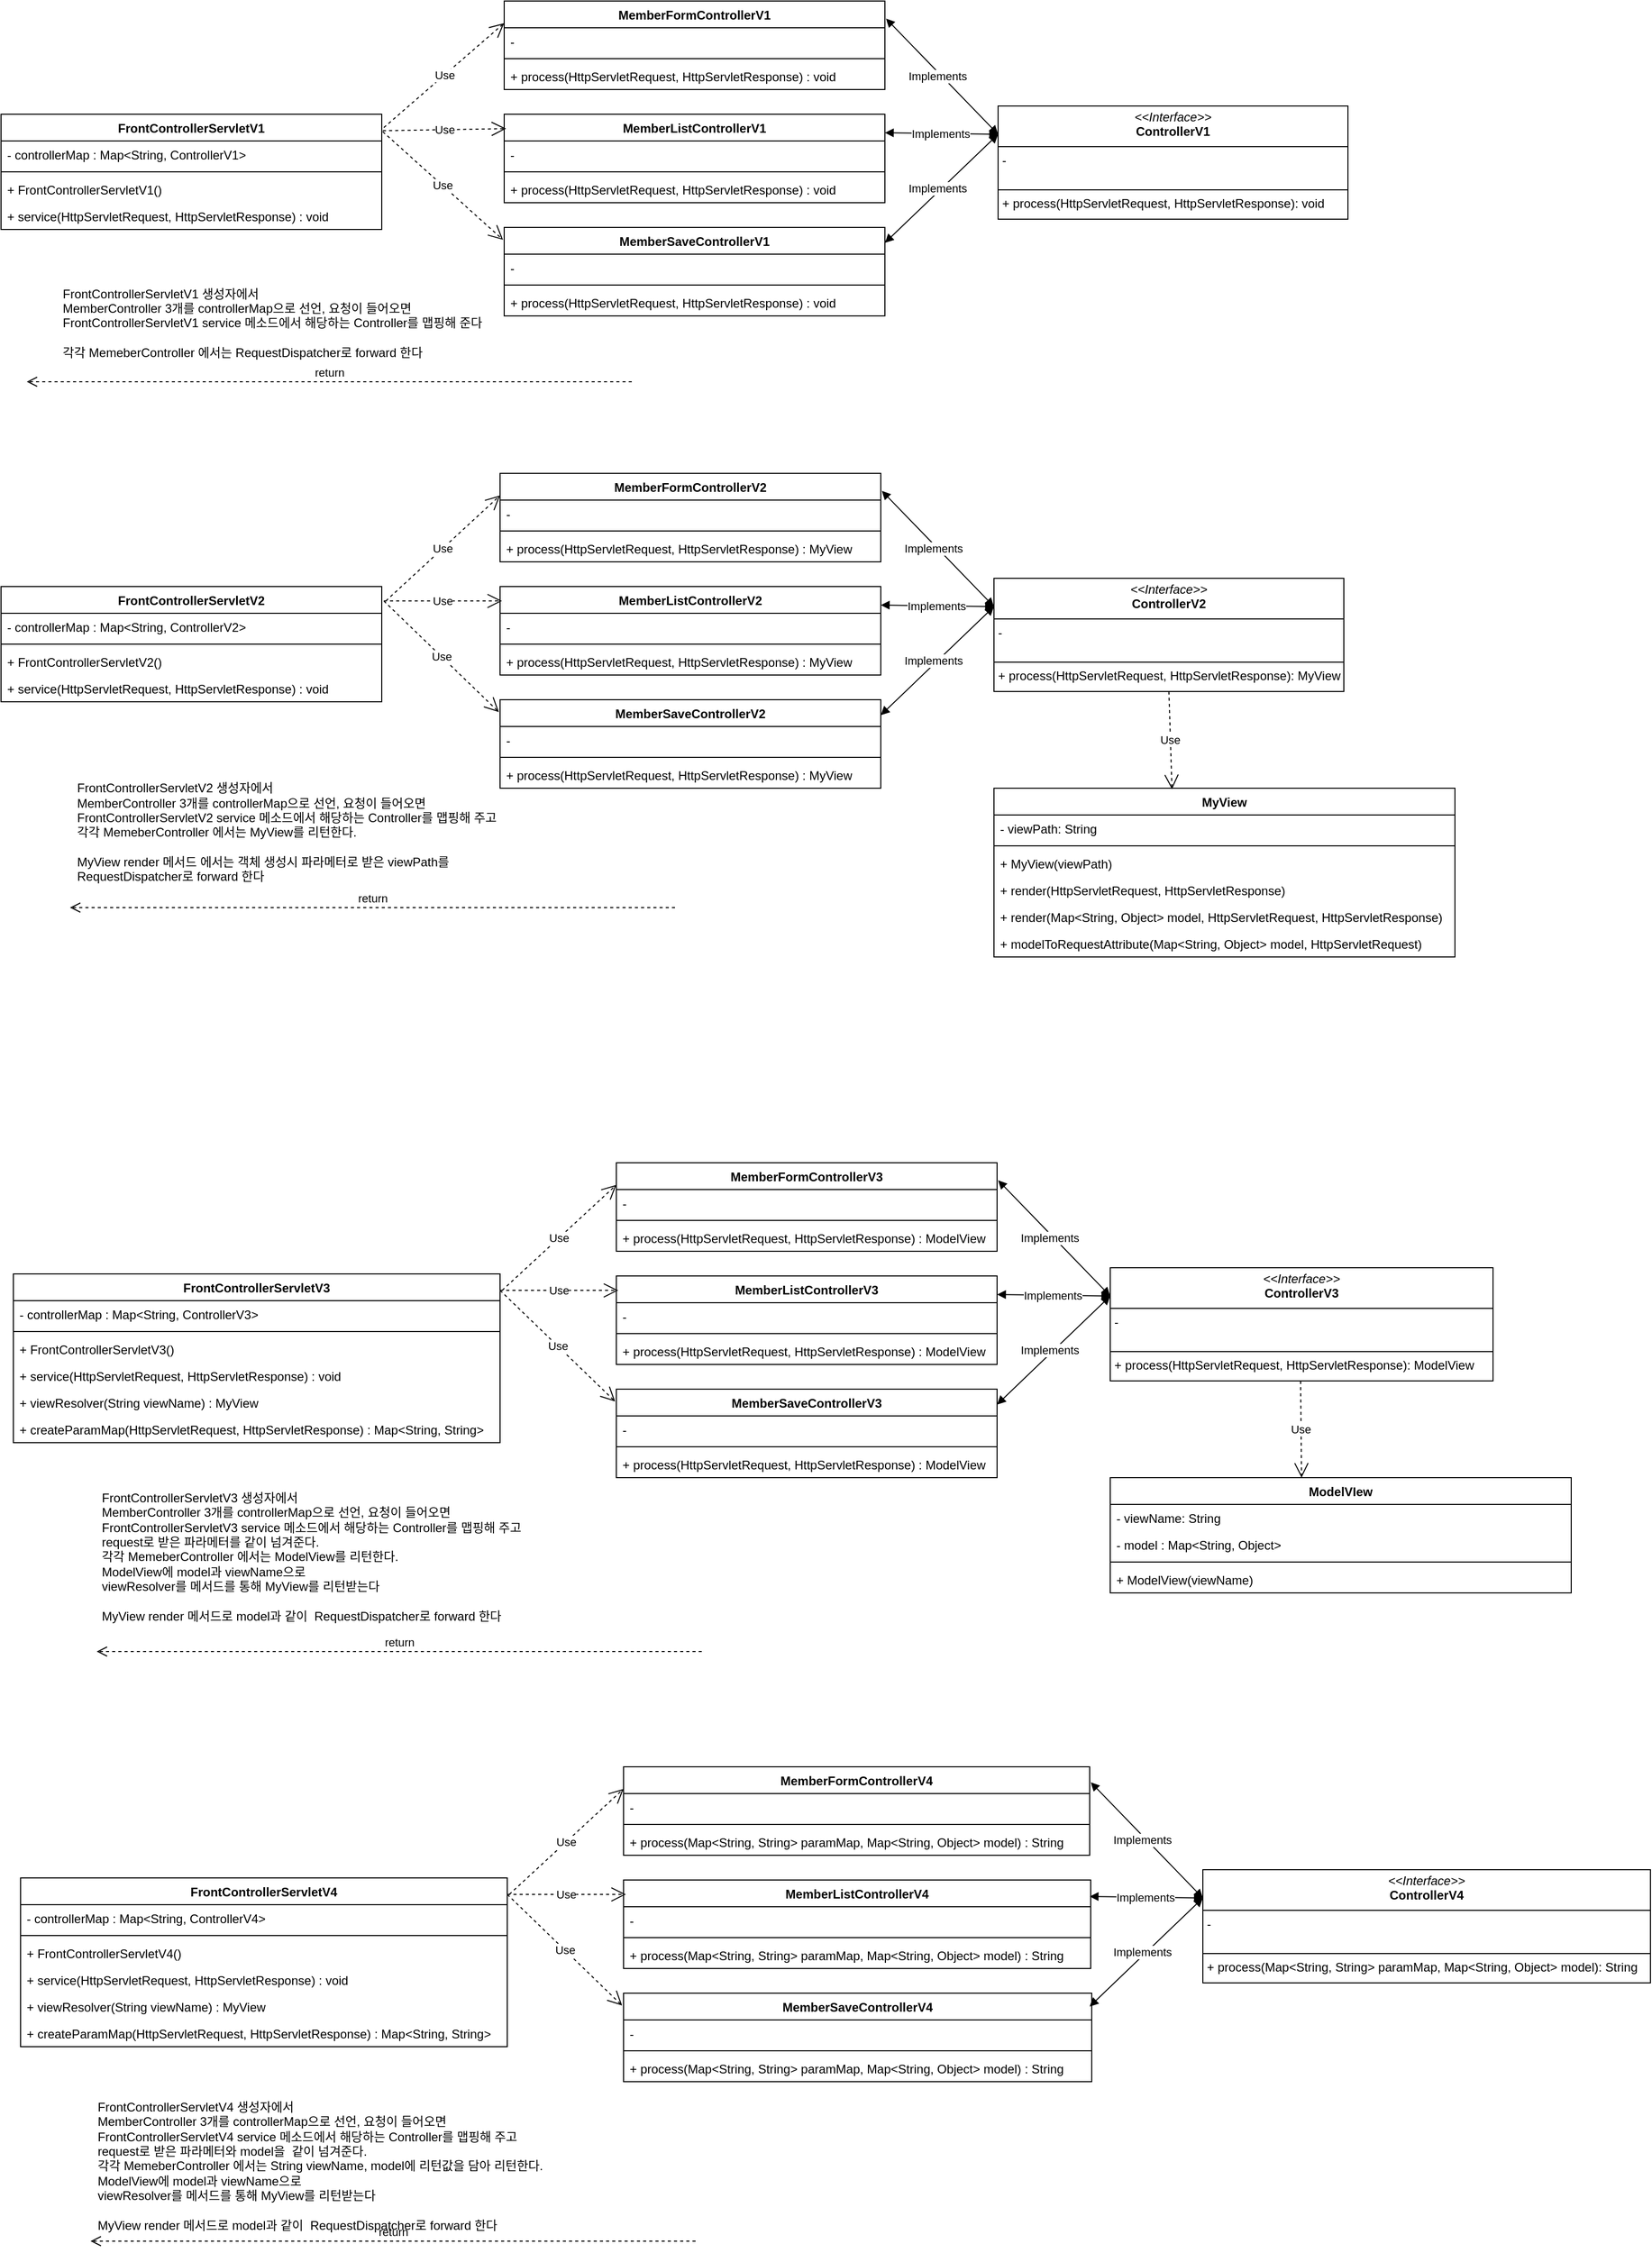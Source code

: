 <mxfile version="24.7.14">
  <diagram id="C5RBs43oDa-KdzZeNtuy" name="Page-1">
    <mxGraphModel dx="1434" dy="785" grid="0" gridSize="10" guides="1" tooltips="1" connect="1" arrows="1" fold="1" page="1" pageScale="1" pageWidth="827" pageHeight="1169" math="0" shadow="0">
      <root>
        <mxCell id="WIyWlLk6GJQsqaUBKTNV-0" />
        <mxCell id="WIyWlLk6GJQsqaUBKTNV-1" parent="WIyWlLk6GJQsqaUBKTNV-0" />
        <mxCell id="6cggbh9Jsr4U8usKFyKE-6" value="FrontControllerServletV1" style="swimlane;fontStyle=1;align=center;verticalAlign=top;childLayout=stackLayout;horizontal=1;startSize=26;horizontalStack=0;resizeParent=1;resizeParentMax=0;resizeLast=0;collapsible=1;marginBottom=0;whiteSpace=wrap;html=1;" vertex="1" parent="WIyWlLk6GJQsqaUBKTNV-1">
          <mxGeometry x="52" y="180" width="370" height="112" as="geometry" />
        </mxCell>
        <mxCell id="6cggbh9Jsr4U8usKFyKE-7" value="&lt;span style=&quot;text-wrap: nowrap;&quot;&gt;- controllerMap : Map&amp;lt;String, ControllerV1&amp;gt;&lt;/span&gt;" style="text;strokeColor=none;fillColor=none;align=left;verticalAlign=top;spacingLeft=4;spacingRight=4;overflow=hidden;rotatable=0;points=[[0,0.5],[1,0.5]];portConstraint=eastwest;whiteSpace=wrap;html=1;" vertex="1" parent="6cggbh9Jsr4U8usKFyKE-6">
          <mxGeometry y="26" width="370" height="26" as="geometry" />
        </mxCell>
        <mxCell id="6cggbh9Jsr4U8usKFyKE-8" value="" style="line;strokeWidth=1;fillColor=none;align=left;verticalAlign=middle;spacingTop=-1;spacingLeft=3;spacingRight=3;rotatable=0;labelPosition=right;points=[];portConstraint=eastwest;strokeColor=inherit;" vertex="1" parent="6cggbh9Jsr4U8usKFyKE-6">
          <mxGeometry y="52" width="370" height="8" as="geometry" />
        </mxCell>
        <mxCell id="6cggbh9Jsr4U8usKFyKE-11" value="&lt;span style=&quot;text-wrap: nowrap;&quot;&gt;+ FrontControllerServletV1()&lt;/span&gt;" style="text;strokeColor=none;fillColor=none;align=left;verticalAlign=top;spacingLeft=4;spacingRight=4;overflow=hidden;rotatable=0;points=[[0,0.5],[1,0.5]];portConstraint=eastwest;whiteSpace=wrap;html=1;" vertex="1" parent="6cggbh9Jsr4U8usKFyKE-6">
          <mxGeometry y="60" width="370" height="26" as="geometry" />
        </mxCell>
        <mxCell id="6cggbh9Jsr4U8usKFyKE-9" value="+ service(HttpServletRequest, HttpServletResponse) : void" style="text;strokeColor=none;fillColor=none;align=left;verticalAlign=top;spacingLeft=4;spacingRight=4;overflow=hidden;rotatable=0;points=[[0,0.5],[1,0.5]];portConstraint=eastwest;whiteSpace=wrap;html=1;" vertex="1" parent="6cggbh9Jsr4U8usKFyKE-6">
          <mxGeometry y="86" width="370" height="26" as="geometry" />
        </mxCell>
        <mxCell id="6cggbh9Jsr4U8usKFyKE-18" value="&lt;p style=&quot;margin:0px;margin-top:4px;text-align:center;&quot;&gt;&lt;i&gt;&amp;lt;&amp;lt;Interface&amp;gt;&amp;gt;&lt;/i&gt;&lt;br&gt;&lt;b&gt;ControllerV1&lt;/b&gt;&lt;/p&gt;&lt;hr size=&quot;1&quot; style=&quot;border-style:solid;&quot;&gt;&lt;p style=&quot;margin:0px;margin-left:4px;&quot;&gt;-&amp;nbsp;&lt;br&gt;&lt;br&gt;&lt;/p&gt;&lt;hr size=&quot;1&quot; style=&quot;border-style:solid;&quot;&gt;&lt;p style=&quot;margin:0px;margin-left:4px;&quot;&gt;+ process(HttpServletRequest, HttpServletResponse): void&lt;br&gt;&lt;/p&gt;" style="verticalAlign=top;align=left;overflow=fill;html=1;whiteSpace=wrap;" vertex="1" parent="WIyWlLk6GJQsqaUBKTNV-1">
          <mxGeometry x="1021" y="172" width="340" height="110" as="geometry" />
        </mxCell>
        <mxCell id="6cggbh9Jsr4U8usKFyKE-19" value="MemberFormControllerV1" style="swimlane;fontStyle=1;align=center;verticalAlign=top;childLayout=stackLayout;horizontal=1;startSize=26;horizontalStack=0;resizeParent=1;resizeParentMax=0;resizeLast=0;collapsible=1;marginBottom=0;whiteSpace=wrap;html=1;" vertex="1" parent="WIyWlLk6GJQsqaUBKTNV-1">
          <mxGeometry x="541" y="70" width="370" height="86" as="geometry" />
        </mxCell>
        <mxCell id="6cggbh9Jsr4U8usKFyKE-20" value="&lt;span style=&quot;text-wrap: nowrap;&quot;&gt;-&amp;nbsp;&lt;/span&gt;" style="text;strokeColor=none;fillColor=none;align=left;verticalAlign=top;spacingLeft=4;spacingRight=4;overflow=hidden;rotatable=0;points=[[0,0.5],[1,0.5]];portConstraint=eastwest;whiteSpace=wrap;html=1;" vertex="1" parent="6cggbh9Jsr4U8usKFyKE-19">
          <mxGeometry y="26" width="370" height="26" as="geometry" />
        </mxCell>
        <mxCell id="6cggbh9Jsr4U8usKFyKE-21" value="" style="line;strokeWidth=1;fillColor=none;align=left;verticalAlign=middle;spacingTop=-1;spacingLeft=3;spacingRight=3;rotatable=0;labelPosition=right;points=[];portConstraint=eastwest;strokeColor=inherit;" vertex="1" parent="6cggbh9Jsr4U8usKFyKE-19">
          <mxGeometry y="52" width="370" height="8" as="geometry" />
        </mxCell>
        <mxCell id="6cggbh9Jsr4U8usKFyKE-23" value="+ process(HttpServletRequest, HttpServletResponse) : void" style="text;strokeColor=none;fillColor=none;align=left;verticalAlign=top;spacingLeft=4;spacingRight=4;overflow=hidden;rotatable=0;points=[[0,0.5],[1,0.5]];portConstraint=eastwest;whiteSpace=wrap;html=1;" vertex="1" parent="6cggbh9Jsr4U8usKFyKE-19">
          <mxGeometry y="60" width="370" height="26" as="geometry" />
        </mxCell>
        <mxCell id="6cggbh9Jsr4U8usKFyKE-28" value="MemberListControllerV1" style="swimlane;fontStyle=1;align=center;verticalAlign=top;childLayout=stackLayout;horizontal=1;startSize=26;horizontalStack=0;resizeParent=1;resizeParentMax=0;resizeLast=0;collapsible=1;marginBottom=0;whiteSpace=wrap;html=1;" vertex="1" parent="WIyWlLk6GJQsqaUBKTNV-1">
          <mxGeometry x="541" y="180" width="370" height="86" as="geometry" />
        </mxCell>
        <mxCell id="6cggbh9Jsr4U8usKFyKE-29" value="&lt;span style=&quot;text-wrap: nowrap;&quot;&gt;-&amp;nbsp;&lt;/span&gt;" style="text;strokeColor=none;fillColor=none;align=left;verticalAlign=top;spacingLeft=4;spacingRight=4;overflow=hidden;rotatable=0;points=[[0,0.5],[1,0.5]];portConstraint=eastwest;whiteSpace=wrap;html=1;" vertex="1" parent="6cggbh9Jsr4U8usKFyKE-28">
          <mxGeometry y="26" width="370" height="26" as="geometry" />
        </mxCell>
        <mxCell id="6cggbh9Jsr4U8usKFyKE-30" value="" style="line;strokeWidth=1;fillColor=none;align=left;verticalAlign=middle;spacingTop=-1;spacingLeft=3;spacingRight=3;rotatable=0;labelPosition=right;points=[];portConstraint=eastwest;strokeColor=inherit;" vertex="1" parent="6cggbh9Jsr4U8usKFyKE-28">
          <mxGeometry y="52" width="370" height="8" as="geometry" />
        </mxCell>
        <mxCell id="6cggbh9Jsr4U8usKFyKE-31" value="+ process(HttpServletRequest, HttpServletResponse) : void" style="text;strokeColor=none;fillColor=none;align=left;verticalAlign=top;spacingLeft=4;spacingRight=4;overflow=hidden;rotatable=0;points=[[0,0.5],[1,0.5]];portConstraint=eastwest;whiteSpace=wrap;html=1;" vertex="1" parent="6cggbh9Jsr4U8usKFyKE-28">
          <mxGeometry y="60" width="370" height="26" as="geometry" />
        </mxCell>
        <mxCell id="6cggbh9Jsr4U8usKFyKE-32" value="MemberSaveControllerV1" style="swimlane;fontStyle=1;align=center;verticalAlign=top;childLayout=stackLayout;horizontal=1;startSize=26;horizontalStack=0;resizeParent=1;resizeParentMax=0;resizeLast=0;collapsible=1;marginBottom=0;whiteSpace=wrap;html=1;" vertex="1" parent="WIyWlLk6GJQsqaUBKTNV-1">
          <mxGeometry x="541" y="290" width="370" height="86" as="geometry" />
        </mxCell>
        <mxCell id="6cggbh9Jsr4U8usKFyKE-33" value="&lt;span style=&quot;text-wrap: nowrap;&quot;&gt;-&amp;nbsp;&lt;/span&gt;" style="text;strokeColor=none;fillColor=none;align=left;verticalAlign=top;spacingLeft=4;spacingRight=4;overflow=hidden;rotatable=0;points=[[0,0.5],[1,0.5]];portConstraint=eastwest;whiteSpace=wrap;html=1;" vertex="1" parent="6cggbh9Jsr4U8usKFyKE-32">
          <mxGeometry y="26" width="370" height="26" as="geometry" />
        </mxCell>
        <mxCell id="6cggbh9Jsr4U8usKFyKE-34" value="" style="line;strokeWidth=1;fillColor=none;align=left;verticalAlign=middle;spacingTop=-1;spacingLeft=3;spacingRight=3;rotatable=0;labelPosition=right;points=[];portConstraint=eastwest;strokeColor=inherit;" vertex="1" parent="6cggbh9Jsr4U8usKFyKE-32">
          <mxGeometry y="52" width="370" height="8" as="geometry" />
        </mxCell>
        <mxCell id="6cggbh9Jsr4U8usKFyKE-35" value="+ process(HttpServletRequest, HttpServletResponse) : void" style="text;strokeColor=none;fillColor=none;align=left;verticalAlign=top;spacingLeft=4;spacingRight=4;overflow=hidden;rotatable=0;points=[[0,0.5],[1,0.5]];portConstraint=eastwest;whiteSpace=wrap;html=1;" vertex="1" parent="6cggbh9Jsr4U8usKFyKE-32">
          <mxGeometry y="60" width="370" height="26" as="geometry" />
        </mxCell>
        <mxCell id="6cggbh9Jsr4U8usKFyKE-42" value="Use" style="endArrow=open;endSize=12;dashed=1;html=1;rounded=0;entryX=0;entryY=0.25;entryDx=0;entryDy=0;" edge="1" parent="WIyWlLk6GJQsqaUBKTNV-1" target="6cggbh9Jsr4U8usKFyKE-19">
          <mxGeometry width="160" relative="1" as="geometry">
            <mxPoint x="424" y="193" as="sourcePoint" />
            <mxPoint x="587" y="224" as="targetPoint" />
          </mxGeometry>
        </mxCell>
        <mxCell id="6cggbh9Jsr4U8usKFyKE-43" value="Use" style="endArrow=open;endSize=12;dashed=1;html=1;rounded=0;entryX=0.005;entryY=0.163;entryDx=0;entryDy=0;entryPerimeter=0;exitX=1.003;exitY=0.143;exitDx=0;exitDy=0;exitPerimeter=0;" edge="1" parent="WIyWlLk6GJQsqaUBKTNV-1" source="6cggbh9Jsr4U8usKFyKE-6" target="6cggbh9Jsr4U8usKFyKE-28">
          <mxGeometry width="160" relative="1" as="geometry">
            <mxPoint x="428" y="223" as="sourcePoint" />
            <mxPoint x="551" y="153" as="targetPoint" />
          </mxGeometry>
        </mxCell>
        <mxCell id="6cggbh9Jsr4U8usKFyKE-44" value="Use" style="endArrow=open;endSize=12;dashed=1;html=1;rounded=0;entryX=-0.003;entryY=0.14;entryDx=0;entryDy=0;entryPerimeter=0;" edge="1" parent="WIyWlLk6GJQsqaUBKTNV-1" target="6cggbh9Jsr4U8usKFyKE-32">
          <mxGeometry width="160" relative="1" as="geometry">
            <mxPoint x="423" y="197" as="sourcePoint" />
            <mxPoint x="541" y="208.5" as="targetPoint" />
          </mxGeometry>
        </mxCell>
        <mxCell id="6cggbh9Jsr4U8usKFyKE-45" value="" style="endArrow=block;startArrow=block;endFill=1;startFill=1;html=1;rounded=0;entryX=0;entryY=0.25;entryDx=0;entryDy=0;" edge="1" parent="WIyWlLk6GJQsqaUBKTNV-1" target="6cggbh9Jsr4U8usKFyKE-18">
          <mxGeometry width="160" relative="1" as="geometry">
            <mxPoint x="912" y="87" as="sourcePoint" />
            <mxPoint x="1068" y="89" as="targetPoint" />
          </mxGeometry>
        </mxCell>
        <mxCell id="6cggbh9Jsr4U8usKFyKE-46" value="" style="endArrow=block;startArrow=block;endFill=1;startFill=1;html=1;rounded=0;entryX=0;entryY=0.25;entryDx=0;entryDy=0;" edge="1" parent="WIyWlLk6GJQsqaUBKTNV-1" target="6cggbh9Jsr4U8usKFyKE-18">
          <mxGeometry width="160" relative="1" as="geometry">
            <mxPoint x="911" y="198" as="sourcePoint" />
            <mxPoint x="1000" y="299" as="targetPoint" />
          </mxGeometry>
        </mxCell>
        <mxCell id="6cggbh9Jsr4U8usKFyKE-48" value="Implements" style="edgeLabel;html=1;align=center;verticalAlign=middle;resizable=0;points=[];" vertex="1" connectable="0" parent="6cggbh9Jsr4U8usKFyKE-46">
          <mxGeometry x="-0.018" relative="1" as="geometry">
            <mxPoint as="offset" />
          </mxGeometry>
        </mxCell>
        <mxCell id="6cggbh9Jsr4U8usKFyKE-47" value="" style="endArrow=block;startArrow=block;endFill=1;startFill=1;html=1;rounded=0;entryX=0;entryY=0.25;entryDx=0;entryDy=0;" edge="1" parent="WIyWlLk6GJQsqaUBKTNV-1" target="6cggbh9Jsr4U8usKFyKE-18">
          <mxGeometry width="160" relative="1" as="geometry">
            <mxPoint x="911" y="305" as="sourcePoint" />
            <mxPoint x="1001" y="295" as="targetPoint" />
          </mxGeometry>
        </mxCell>
        <mxCell id="6cggbh9Jsr4U8usKFyKE-49" value="Implements" style="edgeLabel;html=1;align=center;verticalAlign=middle;resizable=0;points=[];" vertex="1" connectable="0" parent="WIyWlLk6GJQsqaUBKTNV-1">
          <mxGeometry x="962.005" y="142.996" as="geometry" />
        </mxCell>
        <mxCell id="6cggbh9Jsr4U8usKFyKE-50" value="Implements" style="edgeLabel;html=1;align=center;verticalAlign=middle;resizable=0;points=[];" vertex="1" connectable="0" parent="WIyWlLk6GJQsqaUBKTNV-1">
          <mxGeometry x="962.005" y="251.996" as="geometry" />
        </mxCell>
        <mxCell id="6cggbh9Jsr4U8usKFyKE-51" value="FrontControllerServletV2" style="swimlane;fontStyle=1;align=center;verticalAlign=top;childLayout=stackLayout;horizontal=1;startSize=26;horizontalStack=0;resizeParent=1;resizeParentMax=0;resizeLast=0;collapsible=1;marginBottom=0;whiteSpace=wrap;html=1;" vertex="1" parent="WIyWlLk6GJQsqaUBKTNV-1">
          <mxGeometry x="52" y="639" width="370" height="112" as="geometry" />
        </mxCell>
        <mxCell id="6cggbh9Jsr4U8usKFyKE-52" value="&lt;span style=&quot;text-wrap: nowrap;&quot;&gt;- controllerMap : Map&amp;lt;String, ControllerV2&amp;gt;&lt;/span&gt;" style="text;strokeColor=none;fillColor=none;align=left;verticalAlign=top;spacingLeft=4;spacingRight=4;overflow=hidden;rotatable=0;points=[[0,0.5],[1,0.5]];portConstraint=eastwest;whiteSpace=wrap;html=1;" vertex="1" parent="6cggbh9Jsr4U8usKFyKE-51">
          <mxGeometry y="26" width="370" height="26" as="geometry" />
        </mxCell>
        <mxCell id="6cggbh9Jsr4U8usKFyKE-53" value="" style="line;strokeWidth=1;fillColor=none;align=left;verticalAlign=middle;spacingTop=-1;spacingLeft=3;spacingRight=3;rotatable=0;labelPosition=right;points=[];portConstraint=eastwest;strokeColor=inherit;" vertex="1" parent="6cggbh9Jsr4U8usKFyKE-51">
          <mxGeometry y="52" width="370" height="8" as="geometry" />
        </mxCell>
        <mxCell id="6cggbh9Jsr4U8usKFyKE-54" value="&lt;span style=&quot;text-wrap: nowrap;&quot;&gt;+ FrontControllerServletV2()&lt;/span&gt;" style="text;strokeColor=none;fillColor=none;align=left;verticalAlign=top;spacingLeft=4;spacingRight=4;overflow=hidden;rotatable=0;points=[[0,0.5],[1,0.5]];portConstraint=eastwest;whiteSpace=wrap;html=1;" vertex="1" parent="6cggbh9Jsr4U8usKFyKE-51">
          <mxGeometry y="60" width="370" height="26" as="geometry" />
        </mxCell>
        <mxCell id="6cggbh9Jsr4U8usKFyKE-55" value="+ service(HttpServletRequest, HttpServletResponse) : void" style="text;strokeColor=none;fillColor=none;align=left;verticalAlign=top;spacingLeft=4;spacingRight=4;overflow=hidden;rotatable=0;points=[[0,0.5],[1,0.5]];portConstraint=eastwest;whiteSpace=wrap;html=1;" vertex="1" parent="6cggbh9Jsr4U8usKFyKE-51">
          <mxGeometry y="86" width="370" height="26" as="geometry" />
        </mxCell>
        <mxCell id="6cggbh9Jsr4U8usKFyKE-56" value="&lt;p style=&quot;margin:0px;margin-top:4px;text-align:center;&quot;&gt;&lt;i&gt;&amp;lt;&amp;lt;Interface&amp;gt;&amp;gt;&lt;/i&gt;&lt;br&gt;&lt;b&gt;ControllerV2&lt;/b&gt;&lt;/p&gt;&lt;hr size=&quot;1&quot; style=&quot;border-style:solid;&quot;&gt;&lt;p style=&quot;margin:0px;margin-left:4px;&quot;&gt;-&amp;nbsp;&lt;br&gt;&lt;br&gt;&lt;/p&gt;&lt;hr size=&quot;1&quot; style=&quot;border-style:solid;&quot;&gt;&lt;p style=&quot;margin:0px;margin-left:4px;&quot;&gt;+ process(HttpServletRequest, HttpServletResponse): MyView&lt;br&gt;&lt;/p&gt;" style="verticalAlign=top;align=left;overflow=fill;html=1;whiteSpace=wrap;" vertex="1" parent="WIyWlLk6GJQsqaUBKTNV-1">
          <mxGeometry x="1017" y="631" width="340" height="110" as="geometry" />
        </mxCell>
        <mxCell id="6cggbh9Jsr4U8usKFyKE-57" value="MemberFormControllerV2" style="swimlane;fontStyle=1;align=center;verticalAlign=top;childLayout=stackLayout;horizontal=1;startSize=26;horizontalStack=0;resizeParent=1;resizeParentMax=0;resizeLast=0;collapsible=1;marginBottom=0;whiteSpace=wrap;html=1;" vertex="1" parent="WIyWlLk6GJQsqaUBKTNV-1">
          <mxGeometry x="537" y="529" width="370" height="86" as="geometry" />
        </mxCell>
        <mxCell id="6cggbh9Jsr4U8usKFyKE-58" value="&lt;span style=&quot;text-wrap: nowrap;&quot;&gt;-&amp;nbsp;&lt;/span&gt;" style="text;strokeColor=none;fillColor=none;align=left;verticalAlign=top;spacingLeft=4;spacingRight=4;overflow=hidden;rotatable=0;points=[[0,0.5],[1,0.5]];portConstraint=eastwest;whiteSpace=wrap;html=1;" vertex="1" parent="6cggbh9Jsr4U8usKFyKE-57">
          <mxGeometry y="26" width="370" height="26" as="geometry" />
        </mxCell>
        <mxCell id="6cggbh9Jsr4U8usKFyKE-59" value="" style="line;strokeWidth=1;fillColor=none;align=left;verticalAlign=middle;spacingTop=-1;spacingLeft=3;spacingRight=3;rotatable=0;labelPosition=right;points=[];portConstraint=eastwest;strokeColor=inherit;" vertex="1" parent="6cggbh9Jsr4U8usKFyKE-57">
          <mxGeometry y="52" width="370" height="8" as="geometry" />
        </mxCell>
        <mxCell id="6cggbh9Jsr4U8usKFyKE-60" value="+ process(HttpServletRequest, HttpServletResponse) : MyView" style="text;strokeColor=none;fillColor=none;align=left;verticalAlign=top;spacingLeft=4;spacingRight=4;overflow=hidden;rotatable=0;points=[[0,0.5],[1,0.5]];portConstraint=eastwest;whiteSpace=wrap;html=1;" vertex="1" parent="6cggbh9Jsr4U8usKFyKE-57">
          <mxGeometry y="60" width="370" height="26" as="geometry" />
        </mxCell>
        <mxCell id="6cggbh9Jsr4U8usKFyKE-61" value="MemberListControllerV2" style="swimlane;fontStyle=1;align=center;verticalAlign=top;childLayout=stackLayout;horizontal=1;startSize=26;horizontalStack=0;resizeParent=1;resizeParentMax=0;resizeLast=0;collapsible=1;marginBottom=0;whiteSpace=wrap;html=1;" vertex="1" parent="WIyWlLk6GJQsqaUBKTNV-1">
          <mxGeometry x="537" y="639" width="370" height="86" as="geometry" />
        </mxCell>
        <mxCell id="6cggbh9Jsr4U8usKFyKE-62" value="&lt;span style=&quot;text-wrap: nowrap;&quot;&gt;-&amp;nbsp;&lt;/span&gt;" style="text;strokeColor=none;fillColor=none;align=left;verticalAlign=top;spacingLeft=4;spacingRight=4;overflow=hidden;rotatable=0;points=[[0,0.5],[1,0.5]];portConstraint=eastwest;whiteSpace=wrap;html=1;" vertex="1" parent="6cggbh9Jsr4U8usKFyKE-61">
          <mxGeometry y="26" width="370" height="26" as="geometry" />
        </mxCell>
        <mxCell id="6cggbh9Jsr4U8usKFyKE-63" value="" style="line;strokeWidth=1;fillColor=none;align=left;verticalAlign=middle;spacingTop=-1;spacingLeft=3;spacingRight=3;rotatable=0;labelPosition=right;points=[];portConstraint=eastwest;strokeColor=inherit;" vertex="1" parent="6cggbh9Jsr4U8usKFyKE-61">
          <mxGeometry y="52" width="370" height="8" as="geometry" />
        </mxCell>
        <mxCell id="6cggbh9Jsr4U8usKFyKE-64" value="+ process(HttpServletRequest, HttpServletResponse) : MyView" style="text;strokeColor=none;fillColor=none;align=left;verticalAlign=top;spacingLeft=4;spacingRight=4;overflow=hidden;rotatable=0;points=[[0,0.5],[1,0.5]];portConstraint=eastwest;whiteSpace=wrap;html=1;" vertex="1" parent="6cggbh9Jsr4U8usKFyKE-61">
          <mxGeometry y="60" width="370" height="26" as="geometry" />
        </mxCell>
        <mxCell id="6cggbh9Jsr4U8usKFyKE-65" value="MemberSaveControllerV2" style="swimlane;fontStyle=1;align=center;verticalAlign=top;childLayout=stackLayout;horizontal=1;startSize=26;horizontalStack=0;resizeParent=1;resizeParentMax=0;resizeLast=0;collapsible=1;marginBottom=0;whiteSpace=wrap;html=1;" vertex="1" parent="WIyWlLk6GJQsqaUBKTNV-1">
          <mxGeometry x="537" y="749" width="370" height="86" as="geometry" />
        </mxCell>
        <mxCell id="6cggbh9Jsr4U8usKFyKE-66" value="&lt;span style=&quot;text-wrap: nowrap;&quot;&gt;-&amp;nbsp;&lt;/span&gt;" style="text;strokeColor=none;fillColor=none;align=left;verticalAlign=top;spacingLeft=4;spacingRight=4;overflow=hidden;rotatable=0;points=[[0,0.5],[1,0.5]];portConstraint=eastwest;whiteSpace=wrap;html=1;" vertex="1" parent="6cggbh9Jsr4U8usKFyKE-65">
          <mxGeometry y="26" width="370" height="26" as="geometry" />
        </mxCell>
        <mxCell id="6cggbh9Jsr4U8usKFyKE-67" value="" style="line;strokeWidth=1;fillColor=none;align=left;verticalAlign=middle;spacingTop=-1;spacingLeft=3;spacingRight=3;rotatable=0;labelPosition=right;points=[];portConstraint=eastwest;strokeColor=inherit;" vertex="1" parent="6cggbh9Jsr4U8usKFyKE-65">
          <mxGeometry y="52" width="370" height="8" as="geometry" />
        </mxCell>
        <mxCell id="6cggbh9Jsr4U8usKFyKE-68" value="+ process(HttpServletRequest, HttpServletResponse) : MyView" style="text;strokeColor=none;fillColor=none;align=left;verticalAlign=top;spacingLeft=4;spacingRight=4;overflow=hidden;rotatable=0;points=[[0,0.5],[1,0.5]];portConstraint=eastwest;whiteSpace=wrap;html=1;" vertex="1" parent="6cggbh9Jsr4U8usKFyKE-65">
          <mxGeometry y="60" width="370" height="26" as="geometry" />
        </mxCell>
        <mxCell id="6cggbh9Jsr4U8usKFyKE-69" value="Use" style="endArrow=open;endSize=12;dashed=1;html=1;rounded=0;entryX=0;entryY=0.25;entryDx=0;entryDy=0;" edge="1" parent="WIyWlLk6GJQsqaUBKTNV-1" target="6cggbh9Jsr4U8usKFyKE-57">
          <mxGeometry width="160" relative="1" as="geometry">
            <mxPoint x="426" y="653" as="sourcePoint" />
            <mxPoint x="583" y="683" as="targetPoint" />
          </mxGeometry>
        </mxCell>
        <mxCell id="6cggbh9Jsr4U8usKFyKE-70" value="Use" style="endArrow=open;endSize=12;dashed=1;html=1;rounded=0;entryX=0.005;entryY=0.163;entryDx=0;entryDy=0;entryPerimeter=0;" edge="1" parent="WIyWlLk6GJQsqaUBKTNV-1" target="6cggbh9Jsr4U8usKFyKE-61">
          <mxGeometry width="160" relative="1" as="geometry">
            <mxPoint x="424" y="653" as="sourcePoint" />
            <mxPoint x="547" y="612" as="targetPoint" />
          </mxGeometry>
        </mxCell>
        <mxCell id="6cggbh9Jsr4U8usKFyKE-71" value="Use" style="endArrow=open;endSize=12;dashed=1;html=1;rounded=0;entryX=-0.003;entryY=0.14;entryDx=0;entryDy=0;entryPerimeter=0;" edge="1" parent="WIyWlLk6GJQsqaUBKTNV-1" target="6cggbh9Jsr4U8usKFyKE-65">
          <mxGeometry width="160" relative="1" as="geometry">
            <mxPoint x="424" y="653" as="sourcePoint" />
            <mxPoint x="537" y="667.5" as="targetPoint" />
          </mxGeometry>
        </mxCell>
        <mxCell id="6cggbh9Jsr4U8usKFyKE-72" value="" style="endArrow=block;startArrow=block;endFill=1;startFill=1;html=1;rounded=0;entryX=0;entryY=0.25;entryDx=0;entryDy=0;" edge="1" parent="WIyWlLk6GJQsqaUBKTNV-1" target="6cggbh9Jsr4U8usKFyKE-56">
          <mxGeometry width="160" relative="1" as="geometry">
            <mxPoint x="908" y="546" as="sourcePoint" />
            <mxPoint x="1064" y="548" as="targetPoint" />
          </mxGeometry>
        </mxCell>
        <mxCell id="6cggbh9Jsr4U8usKFyKE-73" value="" style="endArrow=block;startArrow=block;endFill=1;startFill=1;html=1;rounded=0;entryX=0;entryY=0.25;entryDx=0;entryDy=0;" edge="1" parent="WIyWlLk6GJQsqaUBKTNV-1" target="6cggbh9Jsr4U8usKFyKE-56">
          <mxGeometry width="160" relative="1" as="geometry">
            <mxPoint x="907" y="657" as="sourcePoint" />
            <mxPoint x="996" y="758" as="targetPoint" />
          </mxGeometry>
        </mxCell>
        <mxCell id="6cggbh9Jsr4U8usKFyKE-74" value="Implements" style="edgeLabel;html=1;align=center;verticalAlign=middle;resizable=0;points=[];" vertex="1" connectable="0" parent="6cggbh9Jsr4U8usKFyKE-73">
          <mxGeometry x="-0.018" relative="1" as="geometry">
            <mxPoint as="offset" />
          </mxGeometry>
        </mxCell>
        <mxCell id="6cggbh9Jsr4U8usKFyKE-75" value="" style="endArrow=block;startArrow=block;endFill=1;startFill=1;html=1;rounded=0;entryX=0;entryY=0.25;entryDx=0;entryDy=0;" edge="1" parent="WIyWlLk6GJQsqaUBKTNV-1" target="6cggbh9Jsr4U8usKFyKE-56">
          <mxGeometry width="160" relative="1" as="geometry">
            <mxPoint x="907" y="764" as="sourcePoint" />
            <mxPoint x="997" y="754" as="targetPoint" />
          </mxGeometry>
        </mxCell>
        <mxCell id="6cggbh9Jsr4U8usKFyKE-76" value="Implements" style="edgeLabel;html=1;align=center;verticalAlign=middle;resizable=0;points=[];" vertex="1" connectable="0" parent="WIyWlLk6GJQsqaUBKTNV-1">
          <mxGeometry x="958.005" y="601.996" as="geometry" />
        </mxCell>
        <mxCell id="6cggbh9Jsr4U8usKFyKE-77" value="Implements" style="edgeLabel;html=1;align=center;verticalAlign=middle;resizable=0;points=[];" vertex="1" connectable="0" parent="WIyWlLk6GJQsqaUBKTNV-1">
          <mxGeometry x="958.005" y="710.996" as="geometry" />
        </mxCell>
        <mxCell id="6cggbh9Jsr4U8usKFyKE-78" value="MyView" style="swimlane;fontStyle=1;align=center;verticalAlign=top;childLayout=stackLayout;horizontal=1;startSize=26;horizontalStack=0;resizeParent=1;resizeParentMax=0;resizeLast=0;collapsible=1;marginBottom=0;whiteSpace=wrap;html=1;" vertex="1" parent="WIyWlLk6GJQsqaUBKTNV-1">
          <mxGeometry x="1017" y="835" width="448" height="164" as="geometry" />
        </mxCell>
        <mxCell id="6cggbh9Jsr4U8usKFyKE-79" value="&lt;span style=&quot;text-wrap: nowrap;&quot;&gt;- viewPath: String&lt;/span&gt;" style="text;strokeColor=none;fillColor=none;align=left;verticalAlign=top;spacingLeft=4;spacingRight=4;overflow=hidden;rotatable=0;points=[[0,0.5],[1,0.5]];portConstraint=eastwest;whiteSpace=wrap;html=1;" vertex="1" parent="6cggbh9Jsr4U8usKFyKE-78">
          <mxGeometry y="26" width="448" height="26" as="geometry" />
        </mxCell>
        <mxCell id="6cggbh9Jsr4U8usKFyKE-80" value="" style="line;strokeWidth=1;fillColor=none;align=left;verticalAlign=middle;spacingTop=-1;spacingLeft=3;spacingRight=3;rotatable=0;labelPosition=right;points=[];portConstraint=eastwest;strokeColor=inherit;" vertex="1" parent="6cggbh9Jsr4U8usKFyKE-78">
          <mxGeometry y="52" width="448" height="8" as="geometry" />
        </mxCell>
        <mxCell id="6cggbh9Jsr4U8usKFyKE-82" value="+ MyView(viewPath)" style="text;strokeColor=none;fillColor=none;align=left;verticalAlign=top;spacingLeft=4;spacingRight=4;overflow=hidden;rotatable=0;points=[[0,0.5],[1,0.5]];portConstraint=eastwest;whiteSpace=wrap;html=1;" vertex="1" parent="6cggbh9Jsr4U8usKFyKE-78">
          <mxGeometry y="60" width="448" height="26" as="geometry" />
        </mxCell>
        <mxCell id="6cggbh9Jsr4U8usKFyKE-83" value="+ render(HttpServletRequest, HttpServletResponse)&amp;nbsp;" style="text;strokeColor=none;fillColor=none;align=left;verticalAlign=top;spacingLeft=4;spacingRight=4;overflow=hidden;rotatable=0;points=[[0,0.5],[1,0.5]];portConstraint=eastwest;whiteSpace=wrap;html=1;" vertex="1" parent="6cggbh9Jsr4U8usKFyKE-78">
          <mxGeometry y="86" width="448" height="26" as="geometry" />
        </mxCell>
        <mxCell id="6cggbh9Jsr4U8usKFyKE-81" value="+ render(Map&amp;lt;String, Object&amp;gt; model, HttpServletRequest, HttpServletResponse)" style="text;strokeColor=none;fillColor=none;align=left;verticalAlign=top;spacingLeft=4;spacingRight=4;overflow=hidden;rotatable=0;points=[[0,0.5],[1,0.5]];portConstraint=eastwest;whiteSpace=wrap;html=1;" vertex="1" parent="6cggbh9Jsr4U8usKFyKE-78">
          <mxGeometry y="112" width="448" height="26" as="geometry" />
        </mxCell>
        <mxCell id="6cggbh9Jsr4U8usKFyKE-84" value="+ modelToRequestAttribute(Map&amp;lt;String, Object&amp;gt; model, HttpServletRequest)" style="text;strokeColor=none;fillColor=none;align=left;verticalAlign=top;spacingLeft=4;spacingRight=4;overflow=hidden;rotatable=0;points=[[0,0.5],[1,0.5]];portConstraint=eastwest;whiteSpace=wrap;html=1;" vertex="1" parent="6cggbh9Jsr4U8usKFyKE-78">
          <mxGeometry y="138" width="448" height="26" as="geometry" />
        </mxCell>
        <mxCell id="6cggbh9Jsr4U8usKFyKE-85" value="Use" style="endArrow=open;endSize=12;dashed=1;html=1;rounded=0;exitX=0.5;exitY=1;exitDx=0;exitDy=0;" edge="1" parent="WIyWlLk6GJQsqaUBKTNV-1" source="6cggbh9Jsr4U8usKFyKE-56">
          <mxGeometry width="160" relative="1" as="geometry">
            <mxPoint x="1201" y="771" as="sourcePoint" />
            <mxPoint x="1190" y="836" as="targetPoint" />
          </mxGeometry>
        </mxCell>
        <mxCell id="6cggbh9Jsr4U8usKFyKE-86" value="return" style="html=1;verticalAlign=bottom;endArrow=open;dashed=1;endSize=8;curved=0;rounded=0;" edge="1" parent="WIyWlLk6GJQsqaUBKTNV-1">
          <mxGeometry relative="1" as="geometry">
            <mxPoint x="707" y="951" as="sourcePoint" />
            <mxPoint x="119" y="951" as="targetPoint" />
          </mxGeometry>
        </mxCell>
        <mxCell id="6cggbh9Jsr4U8usKFyKE-87" value="return" style="html=1;verticalAlign=bottom;endArrow=open;dashed=1;endSize=8;curved=0;rounded=0;" edge="1" parent="WIyWlLk6GJQsqaUBKTNV-1">
          <mxGeometry relative="1" as="geometry">
            <mxPoint x="665" y="440" as="sourcePoint" />
            <mxPoint x="77" y="440" as="targetPoint" />
          </mxGeometry>
        </mxCell>
        <mxCell id="6cggbh9Jsr4U8usKFyKE-88" value="FrontControllerServletV1 생성자에서&amp;nbsp;&lt;div&gt;&lt;div&gt;MemberController 3개를 controllerMap으로 선언,&amp;nbsp;&lt;span style=&quot;background-color: initial;&quot;&gt;요청이 들어오면&amp;nbsp;&lt;/span&gt;&lt;/div&gt;&lt;/div&gt;&lt;div&gt;&lt;span style=&quot;background-color: initial;&quot;&gt;FrontControllerServletV1 service 메소드에서 해당하는 Controller를 맵핑해 준다&lt;/span&gt;&lt;/div&gt;&lt;div&gt;&lt;span style=&quot;background-color: initial;&quot;&gt;&amp;nbsp;&lt;/span&gt;&lt;/div&gt;&lt;div&gt;&lt;span style=&quot;background-color: initial;&quot;&gt;각각 MemeberController 에서는&amp;nbsp;&lt;/span&gt;&lt;span style=&quot;background-color: initial;&quot;&gt;RequestDispatcher로 forward 한다&amp;nbsp;&lt;/span&gt;&lt;/div&gt;" style="text;html=1;align=left;verticalAlign=middle;whiteSpace=wrap;rounded=0;" vertex="1" parent="WIyWlLk6GJQsqaUBKTNV-1">
          <mxGeometry x="110" y="363" width="413" height="39" as="geometry" />
        </mxCell>
        <mxCell id="6cggbh9Jsr4U8usKFyKE-89" value="FrontControllerServletV2 생성자에서&amp;nbsp;&lt;div&gt;&lt;div&gt;MemberController 3개를 controllerMap으로 선언,&amp;nbsp;&lt;span style=&quot;background-color: initial;&quot;&gt;요청이 들어오면&amp;nbsp;&lt;/span&gt;&lt;/div&gt;&lt;/div&gt;&lt;div&gt;&lt;span style=&quot;background-color: initial;&quot;&gt;FrontControllerServletV2 service 메소드에서 해당하는 Controller를 맵핑해 주고&amp;nbsp;&lt;/span&gt;&lt;/div&gt;&lt;div&gt;&lt;span style=&quot;background-color: initial;&quot;&gt;각각 MemeberController 에서는 MyView를 리턴한다.&lt;/span&gt;&lt;/div&gt;&lt;div&gt;&lt;span style=&quot;background-color: initial;&quot;&gt;&lt;br&gt;&lt;/span&gt;&lt;/div&gt;&lt;div&gt;&lt;span style=&quot;background-color: initial;&quot;&gt;MyView render 메서드 에서는 객체 생성시 파라메터로 받은 viewPath를 &lt;/span&gt;&lt;span style=&quot;background-color: initial;&quot;&gt;RequestDispatcher로 forward 한다&amp;nbsp;&lt;/span&gt;&lt;/div&gt;" style="text;html=1;align=left;verticalAlign=middle;whiteSpace=wrap;rounded=0;" vertex="1" parent="WIyWlLk6GJQsqaUBKTNV-1">
          <mxGeometry x="124" y="858" width="419" height="39" as="geometry" />
        </mxCell>
        <mxCell id="6cggbh9Jsr4U8usKFyKE-90" value="FrontControllerServletV3" style="swimlane;fontStyle=1;align=center;verticalAlign=top;childLayout=stackLayout;horizontal=1;startSize=26;horizontalStack=0;resizeParent=1;resizeParentMax=0;resizeLast=0;collapsible=1;marginBottom=0;whiteSpace=wrap;html=1;" vertex="1" parent="WIyWlLk6GJQsqaUBKTNV-1">
          <mxGeometry x="64" y="1307" width="473" height="164" as="geometry" />
        </mxCell>
        <mxCell id="6cggbh9Jsr4U8usKFyKE-91" value="&lt;span style=&quot;text-wrap: nowrap;&quot;&gt;- controllerMap : Map&amp;lt;String, ControllerV3&amp;gt;&lt;/span&gt;" style="text;strokeColor=none;fillColor=none;align=left;verticalAlign=top;spacingLeft=4;spacingRight=4;overflow=hidden;rotatable=0;points=[[0,0.5],[1,0.5]];portConstraint=eastwest;whiteSpace=wrap;html=1;" vertex="1" parent="6cggbh9Jsr4U8usKFyKE-90">
          <mxGeometry y="26" width="473" height="26" as="geometry" />
        </mxCell>
        <mxCell id="6cggbh9Jsr4U8usKFyKE-92" value="" style="line;strokeWidth=1;fillColor=none;align=left;verticalAlign=middle;spacingTop=-1;spacingLeft=3;spacingRight=3;rotatable=0;labelPosition=right;points=[];portConstraint=eastwest;strokeColor=inherit;" vertex="1" parent="6cggbh9Jsr4U8usKFyKE-90">
          <mxGeometry y="52" width="473" height="8" as="geometry" />
        </mxCell>
        <mxCell id="6cggbh9Jsr4U8usKFyKE-93" value="&lt;span style=&quot;text-wrap: nowrap;&quot;&gt;+ FrontControllerServletV3()&lt;/span&gt;" style="text;strokeColor=none;fillColor=none;align=left;verticalAlign=top;spacingLeft=4;spacingRight=4;overflow=hidden;rotatable=0;points=[[0,0.5],[1,0.5]];portConstraint=eastwest;whiteSpace=wrap;html=1;" vertex="1" parent="6cggbh9Jsr4U8usKFyKE-90">
          <mxGeometry y="60" width="473" height="26" as="geometry" />
        </mxCell>
        <mxCell id="6cggbh9Jsr4U8usKFyKE-94" value="+ service(HttpServletRequest, HttpServletResponse) : void" style="text;strokeColor=none;fillColor=none;align=left;verticalAlign=top;spacingLeft=4;spacingRight=4;overflow=hidden;rotatable=0;points=[[0,0.5],[1,0.5]];portConstraint=eastwest;whiteSpace=wrap;html=1;" vertex="1" parent="6cggbh9Jsr4U8usKFyKE-90">
          <mxGeometry y="86" width="473" height="26" as="geometry" />
        </mxCell>
        <mxCell id="6cggbh9Jsr4U8usKFyKE-131" value="+ viewResolver(String viewName) : MyView" style="text;strokeColor=none;fillColor=none;align=left;verticalAlign=top;spacingLeft=4;spacingRight=4;overflow=hidden;rotatable=0;points=[[0,0.5],[1,0.5]];portConstraint=eastwest;whiteSpace=wrap;html=1;" vertex="1" parent="6cggbh9Jsr4U8usKFyKE-90">
          <mxGeometry y="112" width="473" height="26" as="geometry" />
        </mxCell>
        <mxCell id="6cggbh9Jsr4U8usKFyKE-132" value="+ createParamMap(HttpServletRequest, HttpServletResponse)&amp;nbsp;: Map&amp;lt;String, String&amp;gt;" style="text;strokeColor=none;fillColor=none;align=left;verticalAlign=top;spacingLeft=4;spacingRight=4;overflow=hidden;rotatable=0;points=[[0,0.5],[1,0.5]];portConstraint=eastwest;whiteSpace=wrap;html=1;" vertex="1" parent="6cggbh9Jsr4U8usKFyKE-90">
          <mxGeometry y="138" width="473" height="26" as="geometry" />
        </mxCell>
        <mxCell id="6cggbh9Jsr4U8usKFyKE-95" value="&lt;p style=&quot;margin:0px;margin-top:4px;text-align:center;&quot;&gt;&lt;i&gt;&amp;lt;&amp;lt;Interface&amp;gt;&amp;gt;&lt;/i&gt;&lt;br&gt;&lt;b&gt;ControllerV3&lt;/b&gt;&lt;/p&gt;&lt;hr size=&quot;1&quot; style=&quot;border-style:solid;&quot;&gt;&lt;p style=&quot;margin:0px;margin-left:4px;&quot;&gt;-&amp;nbsp;&lt;br&gt;&lt;br&gt;&lt;/p&gt;&lt;hr size=&quot;1&quot; style=&quot;border-style:solid;&quot;&gt;&lt;p style=&quot;margin:0px;margin-left:4px;&quot;&gt;+ process(HttpServletRequest, HttpServletResponse): ModelView&lt;br&gt;&lt;/p&gt;" style="verticalAlign=top;align=left;overflow=fill;html=1;whiteSpace=wrap;" vertex="1" parent="WIyWlLk6GJQsqaUBKTNV-1">
          <mxGeometry x="1130" y="1301" width="372" height="110" as="geometry" />
        </mxCell>
        <mxCell id="6cggbh9Jsr4U8usKFyKE-96" value="MemberFormControllerV3" style="swimlane;fontStyle=1;align=center;verticalAlign=top;childLayout=stackLayout;horizontal=1;startSize=26;horizontalStack=0;resizeParent=1;resizeParentMax=0;resizeLast=0;collapsible=1;marginBottom=0;whiteSpace=wrap;html=1;" vertex="1" parent="WIyWlLk6GJQsqaUBKTNV-1">
          <mxGeometry x="650" y="1199" width="370" height="86" as="geometry" />
        </mxCell>
        <mxCell id="6cggbh9Jsr4U8usKFyKE-97" value="&lt;span style=&quot;text-wrap: nowrap;&quot;&gt;-&amp;nbsp;&lt;/span&gt;" style="text;strokeColor=none;fillColor=none;align=left;verticalAlign=top;spacingLeft=4;spacingRight=4;overflow=hidden;rotatable=0;points=[[0,0.5],[1,0.5]];portConstraint=eastwest;whiteSpace=wrap;html=1;" vertex="1" parent="6cggbh9Jsr4U8usKFyKE-96">
          <mxGeometry y="26" width="370" height="26" as="geometry" />
        </mxCell>
        <mxCell id="6cggbh9Jsr4U8usKFyKE-98" value="" style="line;strokeWidth=1;fillColor=none;align=left;verticalAlign=middle;spacingTop=-1;spacingLeft=3;spacingRight=3;rotatable=0;labelPosition=right;points=[];portConstraint=eastwest;strokeColor=inherit;" vertex="1" parent="6cggbh9Jsr4U8usKFyKE-96">
          <mxGeometry y="52" width="370" height="8" as="geometry" />
        </mxCell>
        <mxCell id="6cggbh9Jsr4U8usKFyKE-99" value="+ process(HttpServletRequest, HttpServletResponse) : ModelView" style="text;strokeColor=none;fillColor=none;align=left;verticalAlign=top;spacingLeft=4;spacingRight=4;overflow=hidden;rotatable=0;points=[[0,0.5],[1,0.5]];portConstraint=eastwest;whiteSpace=wrap;html=1;" vertex="1" parent="6cggbh9Jsr4U8usKFyKE-96">
          <mxGeometry y="60" width="370" height="26" as="geometry" />
        </mxCell>
        <mxCell id="6cggbh9Jsr4U8usKFyKE-100" value="MemberListControllerV3" style="swimlane;fontStyle=1;align=center;verticalAlign=top;childLayout=stackLayout;horizontal=1;startSize=26;horizontalStack=0;resizeParent=1;resizeParentMax=0;resizeLast=0;collapsible=1;marginBottom=0;whiteSpace=wrap;html=1;" vertex="1" parent="WIyWlLk6GJQsqaUBKTNV-1">
          <mxGeometry x="650" y="1309" width="370" height="86" as="geometry" />
        </mxCell>
        <mxCell id="6cggbh9Jsr4U8usKFyKE-101" value="&lt;span style=&quot;text-wrap: nowrap;&quot;&gt;-&amp;nbsp;&lt;/span&gt;" style="text;strokeColor=none;fillColor=none;align=left;verticalAlign=top;spacingLeft=4;spacingRight=4;overflow=hidden;rotatable=0;points=[[0,0.5],[1,0.5]];portConstraint=eastwest;whiteSpace=wrap;html=1;" vertex="1" parent="6cggbh9Jsr4U8usKFyKE-100">
          <mxGeometry y="26" width="370" height="26" as="geometry" />
        </mxCell>
        <mxCell id="6cggbh9Jsr4U8usKFyKE-102" value="" style="line;strokeWidth=1;fillColor=none;align=left;verticalAlign=middle;spacingTop=-1;spacingLeft=3;spacingRight=3;rotatable=0;labelPosition=right;points=[];portConstraint=eastwest;strokeColor=inherit;" vertex="1" parent="6cggbh9Jsr4U8usKFyKE-100">
          <mxGeometry y="52" width="370" height="8" as="geometry" />
        </mxCell>
        <mxCell id="6cggbh9Jsr4U8usKFyKE-103" value="+ process(HttpServletRequest, HttpServletResponse) : ModelView" style="text;strokeColor=none;fillColor=none;align=left;verticalAlign=top;spacingLeft=4;spacingRight=4;overflow=hidden;rotatable=0;points=[[0,0.5],[1,0.5]];portConstraint=eastwest;whiteSpace=wrap;html=1;" vertex="1" parent="6cggbh9Jsr4U8usKFyKE-100">
          <mxGeometry y="60" width="370" height="26" as="geometry" />
        </mxCell>
        <mxCell id="6cggbh9Jsr4U8usKFyKE-104" value="MemberSaveControllerV3" style="swimlane;fontStyle=1;align=center;verticalAlign=top;childLayout=stackLayout;horizontal=1;startSize=26;horizontalStack=0;resizeParent=1;resizeParentMax=0;resizeLast=0;collapsible=1;marginBottom=0;whiteSpace=wrap;html=1;" vertex="1" parent="WIyWlLk6GJQsqaUBKTNV-1">
          <mxGeometry x="650" y="1419" width="370" height="86" as="geometry" />
        </mxCell>
        <mxCell id="6cggbh9Jsr4U8usKFyKE-105" value="&lt;span style=&quot;text-wrap: nowrap;&quot;&gt;-&amp;nbsp;&lt;/span&gt;" style="text;strokeColor=none;fillColor=none;align=left;verticalAlign=top;spacingLeft=4;spacingRight=4;overflow=hidden;rotatable=0;points=[[0,0.5],[1,0.5]];portConstraint=eastwest;whiteSpace=wrap;html=1;" vertex="1" parent="6cggbh9Jsr4U8usKFyKE-104">
          <mxGeometry y="26" width="370" height="26" as="geometry" />
        </mxCell>
        <mxCell id="6cggbh9Jsr4U8usKFyKE-106" value="" style="line;strokeWidth=1;fillColor=none;align=left;verticalAlign=middle;spacingTop=-1;spacingLeft=3;spacingRight=3;rotatable=0;labelPosition=right;points=[];portConstraint=eastwest;strokeColor=inherit;" vertex="1" parent="6cggbh9Jsr4U8usKFyKE-104">
          <mxGeometry y="52" width="370" height="8" as="geometry" />
        </mxCell>
        <mxCell id="6cggbh9Jsr4U8usKFyKE-107" value="+ process(HttpServletRequest, HttpServletResponse) : ModelView" style="text;strokeColor=none;fillColor=none;align=left;verticalAlign=top;spacingLeft=4;spacingRight=4;overflow=hidden;rotatable=0;points=[[0,0.5],[1,0.5]];portConstraint=eastwest;whiteSpace=wrap;html=1;" vertex="1" parent="6cggbh9Jsr4U8usKFyKE-104">
          <mxGeometry y="60" width="370" height="26" as="geometry" />
        </mxCell>
        <mxCell id="6cggbh9Jsr4U8usKFyKE-108" value="Use" style="endArrow=open;endSize=12;dashed=1;html=1;rounded=0;entryX=0;entryY=0.25;entryDx=0;entryDy=0;" edge="1" parent="WIyWlLk6GJQsqaUBKTNV-1" target="6cggbh9Jsr4U8usKFyKE-96">
          <mxGeometry width="160" relative="1" as="geometry">
            <mxPoint x="539" y="1323" as="sourcePoint" />
            <mxPoint x="696" y="1353" as="targetPoint" />
          </mxGeometry>
        </mxCell>
        <mxCell id="6cggbh9Jsr4U8usKFyKE-109" value="Use" style="endArrow=open;endSize=12;dashed=1;html=1;rounded=0;entryX=0.005;entryY=0.163;entryDx=0;entryDy=0;entryPerimeter=0;" edge="1" parent="WIyWlLk6GJQsqaUBKTNV-1" target="6cggbh9Jsr4U8usKFyKE-100">
          <mxGeometry width="160" relative="1" as="geometry">
            <mxPoint x="537" y="1323" as="sourcePoint" />
            <mxPoint x="660" y="1282" as="targetPoint" />
          </mxGeometry>
        </mxCell>
        <mxCell id="6cggbh9Jsr4U8usKFyKE-110" value="Use" style="endArrow=open;endSize=12;dashed=1;html=1;rounded=0;entryX=-0.003;entryY=0.14;entryDx=0;entryDy=0;entryPerimeter=0;" edge="1" parent="WIyWlLk6GJQsqaUBKTNV-1" target="6cggbh9Jsr4U8usKFyKE-104">
          <mxGeometry width="160" relative="1" as="geometry">
            <mxPoint x="537" y="1323" as="sourcePoint" />
            <mxPoint x="650" y="1337.5" as="targetPoint" />
          </mxGeometry>
        </mxCell>
        <mxCell id="6cggbh9Jsr4U8usKFyKE-111" value="" style="endArrow=block;startArrow=block;endFill=1;startFill=1;html=1;rounded=0;entryX=0;entryY=0.25;entryDx=0;entryDy=0;" edge="1" parent="WIyWlLk6GJQsqaUBKTNV-1" target="6cggbh9Jsr4U8usKFyKE-95">
          <mxGeometry width="160" relative="1" as="geometry">
            <mxPoint x="1021" y="1216" as="sourcePoint" />
            <mxPoint x="1177" y="1218" as="targetPoint" />
          </mxGeometry>
        </mxCell>
        <mxCell id="6cggbh9Jsr4U8usKFyKE-112" value="" style="endArrow=block;startArrow=block;endFill=1;startFill=1;html=1;rounded=0;entryX=0;entryY=0.25;entryDx=0;entryDy=0;" edge="1" parent="WIyWlLk6GJQsqaUBKTNV-1" target="6cggbh9Jsr4U8usKFyKE-95">
          <mxGeometry width="160" relative="1" as="geometry">
            <mxPoint x="1020" y="1327" as="sourcePoint" />
            <mxPoint x="1109" y="1428" as="targetPoint" />
          </mxGeometry>
        </mxCell>
        <mxCell id="6cggbh9Jsr4U8usKFyKE-113" value="Implements" style="edgeLabel;html=1;align=center;verticalAlign=middle;resizable=0;points=[];" vertex="1" connectable="0" parent="6cggbh9Jsr4U8usKFyKE-112">
          <mxGeometry x="-0.018" relative="1" as="geometry">
            <mxPoint as="offset" />
          </mxGeometry>
        </mxCell>
        <mxCell id="6cggbh9Jsr4U8usKFyKE-114" value="" style="endArrow=block;startArrow=block;endFill=1;startFill=1;html=1;rounded=0;entryX=0;entryY=0.25;entryDx=0;entryDy=0;" edge="1" parent="WIyWlLk6GJQsqaUBKTNV-1" target="6cggbh9Jsr4U8usKFyKE-95">
          <mxGeometry width="160" relative="1" as="geometry">
            <mxPoint x="1020" y="1434" as="sourcePoint" />
            <mxPoint x="1110" y="1424" as="targetPoint" />
          </mxGeometry>
        </mxCell>
        <mxCell id="6cggbh9Jsr4U8usKFyKE-115" value="Implements" style="edgeLabel;html=1;align=center;verticalAlign=middle;resizable=0;points=[];" vertex="1" connectable="0" parent="WIyWlLk6GJQsqaUBKTNV-1">
          <mxGeometry x="1071.005" y="1271.996" as="geometry" />
        </mxCell>
        <mxCell id="6cggbh9Jsr4U8usKFyKE-116" value="Implements" style="edgeLabel;html=1;align=center;verticalAlign=middle;resizable=0;points=[];" vertex="1" connectable="0" parent="WIyWlLk6GJQsqaUBKTNV-1">
          <mxGeometry x="1071.005" y="1380.996" as="geometry" />
        </mxCell>
        <mxCell id="6cggbh9Jsr4U8usKFyKE-117" value="ModelVIew" style="swimlane;fontStyle=1;align=center;verticalAlign=top;childLayout=stackLayout;horizontal=1;startSize=26;horizontalStack=0;resizeParent=1;resizeParentMax=0;resizeLast=0;collapsible=1;marginBottom=0;whiteSpace=wrap;html=1;" vertex="1" parent="WIyWlLk6GJQsqaUBKTNV-1">
          <mxGeometry x="1130" y="1505" width="448" height="112" as="geometry" />
        </mxCell>
        <mxCell id="6cggbh9Jsr4U8usKFyKE-118" value="&lt;span style=&quot;text-wrap: nowrap;&quot;&gt;- viewName: String&lt;/span&gt;" style="text;strokeColor=none;fillColor=none;align=left;verticalAlign=top;spacingLeft=4;spacingRight=4;overflow=hidden;rotatable=0;points=[[0,0.5],[1,0.5]];portConstraint=eastwest;whiteSpace=wrap;html=1;" vertex="1" parent="6cggbh9Jsr4U8usKFyKE-117">
          <mxGeometry y="26" width="448" height="26" as="geometry" />
        </mxCell>
        <mxCell id="6cggbh9Jsr4U8usKFyKE-129" value="- model : Map&amp;lt;String, Object&amp;gt;" style="text;strokeColor=none;fillColor=none;align=left;verticalAlign=top;spacingLeft=4;spacingRight=4;overflow=hidden;rotatable=0;points=[[0,0.5],[1,0.5]];portConstraint=eastwest;whiteSpace=wrap;html=1;" vertex="1" parent="6cggbh9Jsr4U8usKFyKE-117">
          <mxGeometry y="52" width="448" height="26" as="geometry" />
        </mxCell>
        <mxCell id="6cggbh9Jsr4U8usKFyKE-119" value="" style="line;strokeWidth=1;fillColor=none;align=left;verticalAlign=middle;spacingTop=-1;spacingLeft=3;spacingRight=3;rotatable=0;labelPosition=right;points=[];portConstraint=eastwest;strokeColor=inherit;" vertex="1" parent="6cggbh9Jsr4U8usKFyKE-117">
          <mxGeometry y="78" width="448" height="8" as="geometry" />
        </mxCell>
        <mxCell id="6cggbh9Jsr4U8usKFyKE-120" value="+ ModelView(viewName)" style="text;strokeColor=none;fillColor=none;align=left;verticalAlign=top;spacingLeft=4;spacingRight=4;overflow=hidden;rotatable=0;points=[[0,0.5],[1,0.5]];portConstraint=eastwest;whiteSpace=wrap;html=1;" vertex="1" parent="6cggbh9Jsr4U8usKFyKE-117">
          <mxGeometry y="86" width="448" height="26" as="geometry" />
        </mxCell>
        <mxCell id="6cggbh9Jsr4U8usKFyKE-125" value="return" style="html=1;verticalAlign=bottom;endArrow=open;dashed=1;endSize=8;curved=0;rounded=0;" edge="1" parent="WIyWlLk6GJQsqaUBKTNV-1">
          <mxGeometry relative="1" as="geometry">
            <mxPoint x="733" y="1674" as="sourcePoint" />
            <mxPoint x="145" y="1674" as="targetPoint" />
          </mxGeometry>
        </mxCell>
        <mxCell id="6cggbh9Jsr4U8usKFyKE-126" value="FrontControllerServletV3 생성자에서&amp;nbsp;&lt;div&gt;&lt;div&gt;MemberController 3개를 controllerMap으로 선언,&amp;nbsp;&lt;span style=&quot;background-color: initial;&quot;&gt;요청이 들어오면&amp;nbsp;&lt;/span&gt;&lt;/div&gt;&lt;/div&gt;&lt;div&gt;&lt;span style=&quot;background-color: initial;&quot;&gt;FrontControllerServletV3 service 메소드에서 해당하는 Controller를 맵핑해 주고&lt;/span&gt;&lt;/div&gt;&lt;div&gt;&lt;span style=&quot;background-color: initial;&quot;&gt;request로 받은 파라메터를 같이 넘겨준다.&amp;nbsp;&lt;/span&gt;&lt;/div&gt;&lt;div&gt;&lt;span style=&quot;background-color: initial;&quot;&gt;각각 MemeberController 에서는 ModelView를 리턴한다.&lt;/span&gt;&lt;/div&gt;&lt;div&gt;&lt;span style=&quot;background-color: initial;&quot;&gt;ModelView에 model과 viewName으로&amp;nbsp;&lt;/span&gt;&lt;/div&gt;&lt;div&gt;&lt;span style=&quot;background-color: initial;&quot;&gt;viewResolver를 메서드를 통해 MyView를 리턴받는다&lt;/span&gt;&lt;/div&gt;&lt;div&gt;&lt;br&gt;&lt;/div&gt;&lt;div&gt;&lt;span style=&quot;background-color: initial;&quot;&gt;MyView render 메서드로 model과 같이&amp;nbsp;&amp;nbsp;&lt;/span&gt;&lt;span style=&quot;background-color: initial;&quot;&gt;RequestDispatcher로 forward 한다&amp;nbsp;&lt;/span&gt;&lt;/div&gt;" style="text;html=1;align=left;verticalAlign=middle;whiteSpace=wrap;rounded=0;" vertex="1" parent="WIyWlLk6GJQsqaUBKTNV-1">
          <mxGeometry x="148" y="1562" width="419" height="39" as="geometry" />
        </mxCell>
        <mxCell id="6cggbh9Jsr4U8usKFyKE-130" value="Use" style="endArrow=open;endSize=12;dashed=1;html=1;rounded=0;entryX=0.415;entryY=0;entryDx=0;entryDy=0;entryPerimeter=0;" edge="1" parent="WIyWlLk6GJQsqaUBKTNV-1" target="6cggbh9Jsr4U8usKFyKE-117">
          <mxGeometry width="160" relative="1" as="geometry">
            <mxPoint x="1315" y="1411" as="sourcePoint" />
            <mxPoint x="1309" y="1492" as="targetPoint" />
          </mxGeometry>
        </mxCell>
        <mxCell id="6cggbh9Jsr4U8usKFyKE-133" value="FrontControllerServletV4" style="swimlane;fontStyle=1;align=center;verticalAlign=top;childLayout=stackLayout;horizontal=1;startSize=26;horizontalStack=0;resizeParent=1;resizeParentMax=0;resizeLast=0;collapsible=1;marginBottom=0;whiteSpace=wrap;html=1;" vertex="1" parent="WIyWlLk6GJQsqaUBKTNV-1">
          <mxGeometry x="71" y="1894" width="473" height="164" as="geometry" />
        </mxCell>
        <mxCell id="6cggbh9Jsr4U8usKFyKE-134" value="&lt;span style=&quot;text-wrap: nowrap;&quot;&gt;- controllerMap : Map&amp;lt;String, ControllerV4&amp;gt;&lt;/span&gt;" style="text;strokeColor=none;fillColor=none;align=left;verticalAlign=top;spacingLeft=4;spacingRight=4;overflow=hidden;rotatable=0;points=[[0,0.5],[1,0.5]];portConstraint=eastwest;whiteSpace=wrap;html=1;" vertex="1" parent="6cggbh9Jsr4U8usKFyKE-133">
          <mxGeometry y="26" width="473" height="26" as="geometry" />
        </mxCell>
        <mxCell id="6cggbh9Jsr4U8usKFyKE-135" value="" style="line;strokeWidth=1;fillColor=none;align=left;verticalAlign=middle;spacingTop=-1;spacingLeft=3;spacingRight=3;rotatable=0;labelPosition=right;points=[];portConstraint=eastwest;strokeColor=inherit;" vertex="1" parent="6cggbh9Jsr4U8usKFyKE-133">
          <mxGeometry y="52" width="473" height="8" as="geometry" />
        </mxCell>
        <mxCell id="6cggbh9Jsr4U8usKFyKE-136" value="&lt;span style=&quot;text-wrap: nowrap;&quot;&gt;+ FrontControllerServletV4()&lt;/span&gt;" style="text;strokeColor=none;fillColor=none;align=left;verticalAlign=top;spacingLeft=4;spacingRight=4;overflow=hidden;rotatable=0;points=[[0,0.5],[1,0.5]];portConstraint=eastwest;whiteSpace=wrap;html=1;" vertex="1" parent="6cggbh9Jsr4U8usKFyKE-133">
          <mxGeometry y="60" width="473" height="26" as="geometry" />
        </mxCell>
        <mxCell id="6cggbh9Jsr4U8usKFyKE-137" value="+ service(HttpServletRequest, HttpServletResponse) : void" style="text;strokeColor=none;fillColor=none;align=left;verticalAlign=top;spacingLeft=4;spacingRight=4;overflow=hidden;rotatable=0;points=[[0,0.5],[1,0.5]];portConstraint=eastwest;whiteSpace=wrap;html=1;" vertex="1" parent="6cggbh9Jsr4U8usKFyKE-133">
          <mxGeometry y="86" width="473" height="26" as="geometry" />
        </mxCell>
        <mxCell id="6cggbh9Jsr4U8usKFyKE-138" value="+ viewResolver(String viewName) : MyView" style="text;strokeColor=none;fillColor=none;align=left;verticalAlign=top;spacingLeft=4;spacingRight=4;overflow=hidden;rotatable=0;points=[[0,0.5],[1,0.5]];portConstraint=eastwest;whiteSpace=wrap;html=1;" vertex="1" parent="6cggbh9Jsr4U8usKFyKE-133">
          <mxGeometry y="112" width="473" height="26" as="geometry" />
        </mxCell>
        <mxCell id="6cggbh9Jsr4U8usKFyKE-139" value="+ createParamMap(HttpServletRequest, HttpServletResponse)&amp;nbsp;: Map&amp;lt;String, String&amp;gt;" style="text;strokeColor=none;fillColor=none;align=left;verticalAlign=top;spacingLeft=4;spacingRight=4;overflow=hidden;rotatable=0;points=[[0,0.5],[1,0.5]];portConstraint=eastwest;whiteSpace=wrap;html=1;" vertex="1" parent="6cggbh9Jsr4U8usKFyKE-133">
          <mxGeometry y="138" width="473" height="26" as="geometry" />
        </mxCell>
        <mxCell id="6cggbh9Jsr4U8usKFyKE-140" value="&lt;p style=&quot;margin:0px;margin-top:4px;text-align:center;&quot;&gt;&lt;i&gt;&amp;lt;&amp;lt;Interface&amp;gt;&amp;gt;&lt;/i&gt;&lt;br&gt;&lt;b&gt;ControllerV4&lt;/b&gt;&lt;/p&gt;&lt;hr size=&quot;1&quot; style=&quot;border-style:solid;&quot;&gt;&lt;p style=&quot;margin:0px;margin-left:4px;&quot;&gt;-&amp;nbsp;&lt;br&gt;&lt;br&gt;&lt;/p&gt;&lt;hr size=&quot;1&quot; style=&quot;border-style:solid;&quot;&gt;&lt;p style=&quot;margin:0px;margin-left:4px;&quot;&gt;+ process(Map&amp;lt;String, String&amp;gt; paramMap, Map&amp;lt;String, Object&amp;gt; model): String&lt;br&gt;&lt;/p&gt;" style="verticalAlign=top;align=left;overflow=fill;html=1;whiteSpace=wrap;" vertex="1" parent="WIyWlLk6GJQsqaUBKTNV-1">
          <mxGeometry x="1220" y="1886" width="435" height="110" as="geometry" />
        </mxCell>
        <mxCell id="6cggbh9Jsr4U8usKFyKE-141" value="MemberFormControllerV4" style="swimlane;fontStyle=1;align=center;verticalAlign=top;childLayout=stackLayout;horizontal=1;startSize=26;horizontalStack=0;resizeParent=1;resizeParentMax=0;resizeLast=0;collapsible=1;marginBottom=0;whiteSpace=wrap;html=1;" vertex="1" parent="WIyWlLk6GJQsqaUBKTNV-1">
          <mxGeometry x="657" y="1786" width="453" height="86" as="geometry" />
        </mxCell>
        <mxCell id="6cggbh9Jsr4U8usKFyKE-142" value="&lt;span style=&quot;text-wrap: nowrap;&quot;&gt;-&amp;nbsp;&lt;/span&gt;" style="text;strokeColor=none;fillColor=none;align=left;verticalAlign=top;spacingLeft=4;spacingRight=4;overflow=hidden;rotatable=0;points=[[0,0.5],[1,0.5]];portConstraint=eastwest;whiteSpace=wrap;html=1;" vertex="1" parent="6cggbh9Jsr4U8usKFyKE-141">
          <mxGeometry y="26" width="453" height="26" as="geometry" />
        </mxCell>
        <mxCell id="6cggbh9Jsr4U8usKFyKE-143" value="" style="line;strokeWidth=1;fillColor=none;align=left;verticalAlign=middle;spacingTop=-1;spacingLeft=3;spacingRight=3;rotatable=0;labelPosition=right;points=[];portConstraint=eastwest;strokeColor=inherit;" vertex="1" parent="6cggbh9Jsr4U8usKFyKE-141">
          <mxGeometry y="52" width="453" height="8" as="geometry" />
        </mxCell>
        <mxCell id="6cggbh9Jsr4U8usKFyKE-144" value="+ process(Map&amp;lt;String, String&amp;gt; paramMap, Map&amp;lt;String, Object&amp;gt; model) : String" style="text;strokeColor=none;fillColor=none;align=left;verticalAlign=top;spacingLeft=4;spacingRight=4;overflow=hidden;rotatable=0;points=[[0,0.5],[1,0.5]];portConstraint=eastwest;whiteSpace=wrap;html=1;" vertex="1" parent="6cggbh9Jsr4U8usKFyKE-141">
          <mxGeometry y="60" width="453" height="26" as="geometry" />
        </mxCell>
        <mxCell id="6cggbh9Jsr4U8usKFyKE-145" value="MemberListControllerV4" style="swimlane;fontStyle=1;align=center;verticalAlign=top;childLayout=stackLayout;horizontal=1;startSize=26;horizontalStack=0;resizeParent=1;resizeParentMax=0;resizeLast=0;collapsible=1;marginBottom=0;whiteSpace=wrap;html=1;" vertex="1" parent="WIyWlLk6GJQsqaUBKTNV-1">
          <mxGeometry x="657" y="1896" width="454" height="86" as="geometry" />
        </mxCell>
        <mxCell id="6cggbh9Jsr4U8usKFyKE-146" value="&lt;span style=&quot;text-wrap: nowrap;&quot;&gt;-&amp;nbsp;&lt;/span&gt;" style="text;strokeColor=none;fillColor=none;align=left;verticalAlign=top;spacingLeft=4;spacingRight=4;overflow=hidden;rotatable=0;points=[[0,0.5],[1,0.5]];portConstraint=eastwest;whiteSpace=wrap;html=1;" vertex="1" parent="6cggbh9Jsr4U8usKFyKE-145">
          <mxGeometry y="26" width="454" height="26" as="geometry" />
        </mxCell>
        <mxCell id="6cggbh9Jsr4U8usKFyKE-147" value="" style="line;strokeWidth=1;fillColor=none;align=left;verticalAlign=middle;spacingTop=-1;spacingLeft=3;spacingRight=3;rotatable=0;labelPosition=right;points=[];portConstraint=eastwest;strokeColor=inherit;" vertex="1" parent="6cggbh9Jsr4U8usKFyKE-145">
          <mxGeometry y="52" width="454" height="8" as="geometry" />
        </mxCell>
        <mxCell id="6cggbh9Jsr4U8usKFyKE-148" value="+ process(Map&amp;lt;String, String&amp;gt; paramMap, Map&amp;lt;String, Object&amp;gt; model) : String" style="text;strokeColor=none;fillColor=none;align=left;verticalAlign=top;spacingLeft=4;spacingRight=4;overflow=hidden;rotatable=0;points=[[0,0.5],[1,0.5]];portConstraint=eastwest;whiteSpace=wrap;html=1;" vertex="1" parent="6cggbh9Jsr4U8usKFyKE-145">
          <mxGeometry y="60" width="454" height="26" as="geometry" />
        </mxCell>
        <mxCell id="6cggbh9Jsr4U8usKFyKE-149" value="MemberSaveControllerV4" style="swimlane;fontStyle=1;align=center;verticalAlign=top;childLayout=stackLayout;horizontal=1;startSize=26;horizontalStack=0;resizeParent=1;resizeParentMax=0;resizeLast=0;collapsible=1;marginBottom=0;whiteSpace=wrap;html=1;" vertex="1" parent="WIyWlLk6GJQsqaUBKTNV-1">
          <mxGeometry x="657" y="2006" width="455" height="86" as="geometry" />
        </mxCell>
        <mxCell id="6cggbh9Jsr4U8usKFyKE-150" value="&lt;span style=&quot;text-wrap: nowrap;&quot;&gt;-&amp;nbsp;&lt;/span&gt;" style="text;strokeColor=none;fillColor=none;align=left;verticalAlign=top;spacingLeft=4;spacingRight=4;overflow=hidden;rotatable=0;points=[[0,0.5],[1,0.5]];portConstraint=eastwest;whiteSpace=wrap;html=1;" vertex="1" parent="6cggbh9Jsr4U8usKFyKE-149">
          <mxGeometry y="26" width="455" height="26" as="geometry" />
        </mxCell>
        <mxCell id="6cggbh9Jsr4U8usKFyKE-151" value="" style="line;strokeWidth=1;fillColor=none;align=left;verticalAlign=middle;spacingTop=-1;spacingLeft=3;spacingRight=3;rotatable=0;labelPosition=right;points=[];portConstraint=eastwest;strokeColor=inherit;" vertex="1" parent="6cggbh9Jsr4U8usKFyKE-149">
          <mxGeometry y="52" width="455" height="8" as="geometry" />
        </mxCell>
        <mxCell id="6cggbh9Jsr4U8usKFyKE-152" value="+ process(Map&amp;lt;String, String&amp;gt; paramMap, Map&amp;lt;String, Object&amp;gt; model) : String" style="text;strokeColor=none;fillColor=none;align=left;verticalAlign=top;spacingLeft=4;spacingRight=4;overflow=hidden;rotatable=0;points=[[0,0.5],[1,0.5]];portConstraint=eastwest;whiteSpace=wrap;html=1;" vertex="1" parent="6cggbh9Jsr4U8usKFyKE-149">
          <mxGeometry y="60" width="455" height="26" as="geometry" />
        </mxCell>
        <mxCell id="6cggbh9Jsr4U8usKFyKE-153" value="Use" style="endArrow=open;endSize=12;dashed=1;html=1;rounded=0;entryX=0;entryY=0.25;entryDx=0;entryDy=0;" edge="1" parent="WIyWlLk6GJQsqaUBKTNV-1" target="6cggbh9Jsr4U8usKFyKE-141">
          <mxGeometry width="160" relative="1" as="geometry">
            <mxPoint x="546" y="1910" as="sourcePoint" />
            <mxPoint x="703" y="1940" as="targetPoint" />
          </mxGeometry>
        </mxCell>
        <mxCell id="6cggbh9Jsr4U8usKFyKE-154" value="Use" style="endArrow=open;endSize=12;dashed=1;html=1;rounded=0;entryX=0.005;entryY=0.163;entryDx=0;entryDy=0;entryPerimeter=0;" edge="1" parent="WIyWlLk6GJQsqaUBKTNV-1" target="6cggbh9Jsr4U8usKFyKE-145">
          <mxGeometry width="160" relative="1" as="geometry">
            <mxPoint x="544" y="1910" as="sourcePoint" />
            <mxPoint x="667" y="1869" as="targetPoint" />
          </mxGeometry>
        </mxCell>
        <mxCell id="6cggbh9Jsr4U8usKFyKE-155" value="Use" style="endArrow=open;endSize=12;dashed=1;html=1;rounded=0;entryX=-0.003;entryY=0.14;entryDx=0;entryDy=0;entryPerimeter=0;" edge="1" parent="WIyWlLk6GJQsqaUBKTNV-1" target="6cggbh9Jsr4U8usKFyKE-149">
          <mxGeometry width="160" relative="1" as="geometry">
            <mxPoint x="544" y="1910" as="sourcePoint" />
            <mxPoint x="657" y="1924.5" as="targetPoint" />
          </mxGeometry>
        </mxCell>
        <mxCell id="6cggbh9Jsr4U8usKFyKE-156" value="" style="endArrow=block;startArrow=block;endFill=1;startFill=1;html=1;rounded=0;entryX=0;entryY=0.25;entryDx=0;entryDy=0;" edge="1" parent="WIyWlLk6GJQsqaUBKTNV-1" target="6cggbh9Jsr4U8usKFyKE-140">
          <mxGeometry width="160" relative="1" as="geometry">
            <mxPoint x="1111" y="1801" as="sourcePoint" />
            <mxPoint x="1267" y="1803" as="targetPoint" />
          </mxGeometry>
        </mxCell>
        <mxCell id="6cggbh9Jsr4U8usKFyKE-157" value="" style="endArrow=block;startArrow=block;endFill=1;startFill=1;html=1;rounded=0;entryX=0;entryY=0.25;entryDx=0;entryDy=0;" edge="1" parent="WIyWlLk6GJQsqaUBKTNV-1" target="6cggbh9Jsr4U8usKFyKE-140">
          <mxGeometry width="160" relative="1" as="geometry">
            <mxPoint x="1110" y="1912" as="sourcePoint" />
            <mxPoint x="1199" y="2013" as="targetPoint" />
          </mxGeometry>
        </mxCell>
        <mxCell id="6cggbh9Jsr4U8usKFyKE-158" value="Implements" style="edgeLabel;html=1;align=center;verticalAlign=middle;resizable=0;points=[];" vertex="1" connectable="0" parent="6cggbh9Jsr4U8usKFyKE-157">
          <mxGeometry x="-0.018" relative="1" as="geometry">
            <mxPoint as="offset" />
          </mxGeometry>
        </mxCell>
        <mxCell id="6cggbh9Jsr4U8usKFyKE-159" value="" style="endArrow=block;startArrow=block;endFill=1;startFill=1;html=1;rounded=0;entryX=0;entryY=0.25;entryDx=0;entryDy=0;" edge="1" parent="WIyWlLk6GJQsqaUBKTNV-1" target="6cggbh9Jsr4U8usKFyKE-140">
          <mxGeometry width="160" relative="1" as="geometry">
            <mxPoint x="1110" y="2019" as="sourcePoint" />
            <mxPoint x="1200" y="2009" as="targetPoint" />
          </mxGeometry>
        </mxCell>
        <mxCell id="6cggbh9Jsr4U8usKFyKE-160" value="Implements" style="edgeLabel;html=1;align=center;verticalAlign=middle;resizable=0;points=[];" vertex="1" connectable="0" parent="WIyWlLk6GJQsqaUBKTNV-1">
          <mxGeometry x="1161.005" y="1856.996" as="geometry" />
        </mxCell>
        <mxCell id="6cggbh9Jsr4U8usKFyKE-161" value="Implements" style="edgeLabel;html=1;align=center;verticalAlign=middle;resizable=0;points=[];" vertex="1" connectable="0" parent="WIyWlLk6GJQsqaUBKTNV-1">
          <mxGeometry x="1161.005" y="1965.996" as="geometry" />
        </mxCell>
        <mxCell id="6cggbh9Jsr4U8usKFyKE-167" value="return" style="html=1;verticalAlign=bottom;endArrow=open;dashed=1;endSize=8;curved=0;rounded=0;" edge="1" parent="WIyWlLk6GJQsqaUBKTNV-1">
          <mxGeometry relative="1" as="geometry">
            <mxPoint x="727" y="2247" as="sourcePoint" />
            <mxPoint x="139" y="2247" as="targetPoint" />
          </mxGeometry>
        </mxCell>
        <mxCell id="6cggbh9Jsr4U8usKFyKE-168" value="FrontControllerServletV4 생성자에서&amp;nbsp;&lt;div&gt;&lt;div&gt;MemberController 3개를 controllerMap으로 선언,&amp;nbsp;&lt;span style=&quot;background-color: initial;&quot;&gt;요청이 들어오면&amp;nbsp;&lt;/span&gt;&lt;/div&gt;&lt;/div&gt;&lt;div&gt;&lt;span style=&quot;background-color: initial;&quot;&gt;FrontControllerServletV4 service 메소드에서 해당하는 Controller를 맵핑해 주고&amp;nbsp;&lt;/span&gt;&lt;/div&gt;&lt;div&gt;request로 받은 파라메터와 model을&amp;nbsp; 같이 넘겨준다.&amp;nbsp;&lt;span style=&quot;background-color: initial;&quot;&gt;&lt;br&gt;&lt;/span&gt;&lt;/div&gt;&lt;div&gt;&lt;span style=&quot;background-color: initial;&quot;&gt;각각 MemeberController 에서는 String viewName, model에 리턴값을 담아 리턴한다.&lt;/span&gt;&lt;/div&gt;&lt;div&gt;&lt;span style=&quot;background-color: initial;&quot;&gt;ModelView에 model과 viewName으로&amp;nbsp;&lt;/span&gt;&lt;/div&gt;&lt;div&gt;&lt;span style=&quot;background-color: initial;&quot;&gt;viewResolver를 메서드를 통해 MyView를 리턴받는다&lt;/span&gt;&lt;/div&gt;&lt;div&gt;&lt;br&gt;&lt;/div&gt;&lt;div&gt;&lt;span style=&quot;background-color: initial;&quot;&gt;MyView render 메서드로 model과 같이&amp;nbsp;&amp;nbsp;&lt;/span&gt;&lt;span style=&quot;background-color: initial;&quot;&gt;RequestDispatcher로 forward 한다&amp;nbsp;&lt;/span&gt;&lt;/div&gt;" style="text;html=1;align=left;verticalAlign=middle;whiteSpace=wrap;rounded=0;" vertex="1" parent="WIyWlLk6GJQsqaUBKTNV-1">
          <mxGeometry x="144" y="2154" width="470" height="39" as="geometry" />
        </mxCell>
      </root>
    </mxGraphModel>
  </diagram>
</mxfile>

